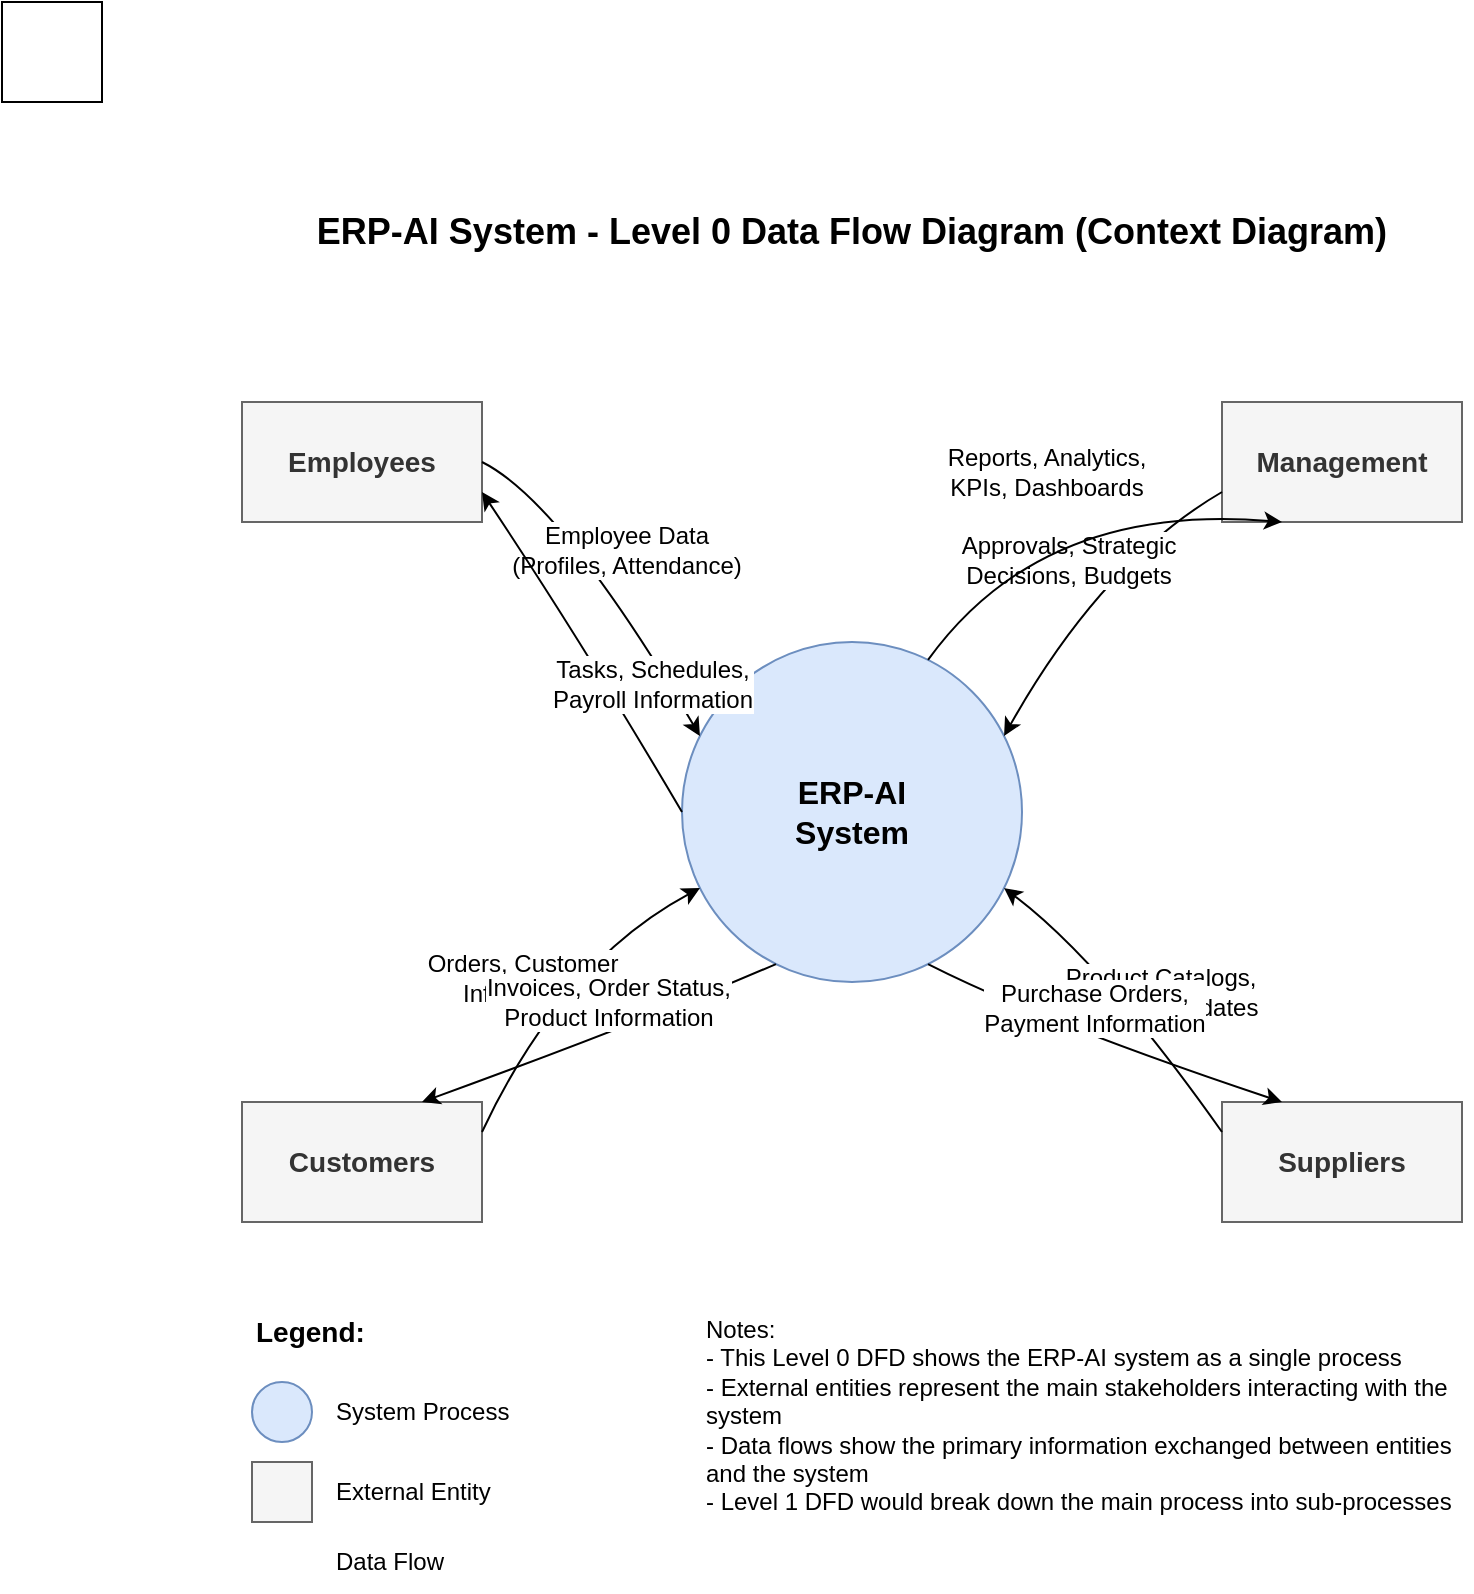 <mxfile>
    <diagram id="ERP-AI-Level0-DFD" name="Level 0 DFD">
        <mxGraphModel dx="1216" dy="737" grid="1" gridSize="10" guides="1" tooltips="1" connect="1" arrows="1" fold="1" page="1" pageScale="1" pageWidth="850" pageHeight="1100" math="0" shadow="0">
            <root>
                <mxCell id="0"/>
                <mxCell id="1" parent="0"/>
                
                <!-- Main ERP-AI System Process (Circle) -->
                <mxCell id="2" value="ERP-AI&#xa;System" style="ellipse;whiteSpace=wrap;html=1;aspect=fixed;fillColor=#dae8fc;strokeColor=#6c8ebf;fontSize=16;fontStyle=1" vertex="1" parent="1">
                    <mxGeometry x="340" y="320" width="170" height="170" as="geometry"/>
                </mxCell>
                
                <!-- External Entities -->
                <!-- Employees -->
                <mxCell id="3" value="Employees" style="rounded=0;whiteSpace=wrap;html=1;fillColor=#f5f5f5;strokeColor=#666666;fontColor=#333333;fontSize=14;fontStyle=1" vertex="1" parent="1">
                    <mxGeometry x="120" y="200" width="120" height="60" as="geometry"/>
                </mxCell>
                
                <!-- Customers -->
                <mxCell id="4" value="Customers" style="rounded=0;whiteSpace=wrap;html=1;fillColor=#f5f5f5;strokeColor=#666666;fontColor=#333333;fontSize=14;fontStyle=1" vertex="1" parent="1">
                    <mxGeometry x="120" y="550" width="120" height="60" as="geometry"/>
                </mxCell>
                
                <!-- Management -->
                <mxCell id="5" value="Management" style="rounded=0;whiteSpace=wrap;html=1;fillColor=#f5f5f5;strokeColor=#666666;fontColor=#333333;fontSize=14;fontStyle=1" vertex="1" parent="1">
                    <mxGeometry x="610" y="200" width="120" height="60" as="geometry"/>
                </mxCell>
                
                <!-- Suppliers -->
                <mxCell id="6" value="Suppliers" style="rounded=0;whiteSpace=wrap;html=1;fillColor=#f5f5f5;strokeColor=#666666;fontColor=#333333;fontSize=14;fontStyle=1" vertex="1" parent="1">
                    <mxGeometry x="610" y="550" width="120" height="60" as="geometry"/>
                </mxCell>
                
                <!-- Data Flows -->
                <!-- Employee to System -->
                <mxCell id="7" value="Employee Data&#xa;(Profiles, Attendance)" style="endArrow=classic;html=1;exitX=1;exitY=0.5;exitDx=0;exitDy=0;entryX=0;entryY=0.25;entryDx=0;entryDy=0;curved=1;fontSize=12;" edge="1" parent="1" source="3" target="2">
                    <mxGeometry x="-0.097" y="15" width="50" height="50" relative="1" as="geometry">
                        <mxPoint x="400" y="390" as="sourcePoint"/>
                        <mxPoint x="450" y="340" as="targetPoint"/>
                        <Array as="points">
                            <mxPoint x="280" y="250"/>
                        </Array>
                        <mxPoint as="offset"/>
                    </mxGeometry>
                </mxCell>
                
                <!-- System to Employee -->
                <mxCell id="8" value="Tasks, Schedules,&#xa;Payroll Information" style="endArrow=classic;html=1;exitX=0;exitY=0.5;exitDx=0;exitDy=0;entryX=1;entryY=0.75;entryDx=0;entryDy=0;curved=1;fontSize=12;" edge="1" parent="1" source="2" target="3">
                    <mxGeometry x="-0.333" y="-20" width="50" height="50" relative="1" as="geometry">
                        <mxPoint x="400" y="390" as="sourcePoint"/>
                        <mxPoint x="450" y="340" as="targetPoint"/>
                        <Array as="points">
                            <mxPoint x="290" y="320"/>
                        </Array>
                        <mxPoint as="offset"/>
                    </mxGeometry>
                </mxCell>
                
                <!-- Customer to System -->
                <mxCell id="9" value="Orders, Customer&#xa;Information" style="endArrow=classic;html=1;exitX=1;exitY=0.25;exitDx=0;exitDy=0;entryX=0;entryY=0.75;entryDx=0;entryDy=0;curved=1;fontSize=12;" edge="1" parent="1" source="4" target="2">
                    <mxGeometry x="-0.097" y="15" width="50" height="50" relative="1" as="geometry">
                        <mxPoint x="400" y="390" as="sourcePoint"/>
                        <mxPoint x="450" y="340" as="targetPoint"/>
                        <Array as="points">
                            <mxPoint x="280" y="480"/>
                        </Array>
                        <mxPoint as="offset"/>
                    </mxGeometry>
                </mxCell>
                
                <!-- System to Customer -->
                <mxCell id="10" value="Invoices, Order Status,&#xa;Product Information" style="endArrow=classic;html=1;exitX=0.25;exitY=1;exitDx=0;exitDy=0;entryX=0.75;entryY=0;entryDx=0;entryDy=0;curved=1;fontSize=12;" edge="1" parent="1" source="2" target="4">
                    <mxGeometry x="-0.097" y="-15" width="50" height="50" relative="1" as="geometry">
                        <mxPoint x="400" y="390" as="sourcePoint"/>
                        <mxPoint x="450" y="340" as="targetPoint"/>
                        <Array as="points">
                            <mxPoint x="320" y="510"/>
                        </Array>
                        <mxPoint as="offset"/>
                    </mxGeometry>
                </mxCell>
                
                <!-- Management to System -->
                <mxCell id="11" value="Approvals, Strategic&#xa;Decisions, Budgets" style="endArrow=classic;html=1;exitX=0;exitY=0.75;exitDx=0;exitDy=0;entryX=1;entryY=0.25;entryDx=0;entryDy=0;curved=1;fontSize=12;" edge="1" parent="1" source="5" target="2">
                    <mxGeometry x="-0.097" y="-15" width="50" height="50" relative="1" as="geometry">
                        <mxPoint x="400" y="390" as="sourcePoint"/>
                        <mxPoint x="450" y="340" as="targetPoint"/>
                        <Array as="points">
                            <mxPoint x="550" y="280"/>
                        </Array>
                        <mxPoint as="offset"/>
                    </mxGeometry>
                </mxCell>
                
                <!-- System to Management -->
                <mxCell id="12" value="Reports, Analytics,&#xa;KPIs, Dashboards" style="endArrow=classic;html=1;exitX=0.75;exitY=0;exitDx=0;exitDy=0;entryX=0.25;entryY=1;entryDx=0;entryDy=0;curved=1;fontSize=12;" edge="1" parent="1" source="2" target="5">
                    <mxGeometry x="-0.097" y="15" width="50" height="50" relative="1" as="geometry">
                        <mxPoint x="400" y="390" as="sourcePoint"/>
                        <mxPoint x="450" y="340" as="targetPoint"/>
                        <Array as="points">
                            <mxPoint x="520" y="250"/>
                        </Array>
                        <mxPoint as="offset"/>
                    </mxGeometry>
                </mxCell>
                
                <!-- Supplier to System -->
                <mxCell id="13" value="Product Catalogs,&#xa;Inventory Updates" style="endArrow=classic;html=1;exitX=0;exitY=0.25;exitDx=0;exitDy=0;entryX=1;entryY=0.75;entryDx=0;entryDy=0;curved=1;fontSize=12;" edge="1" parent="1" source="6" target="2">
                    <mxGeometry x="-0.097" y="-15" width="50" height="50" relative="1" as="geometry">
                        <mxPoint x="400" y="390" as="sourcePoint"/>
                        <mxPoint x="450" y="340" as="targetPoint"/>
                        <Array as="points">
                            <mxPoint x="550" y="480"/>
                        </Array>
                        <mxPoint as="offset"/>
                    </mxGeometry>
                </mxCell>
                
                <!-- System to Supplier -->
                <mxCell id="14" value="Purchase Orders,&#xa;Payment Information" style="endArrow=classic;html=1;exitX=0.75;exitY=1;exitDx=0;exitDy=0;entryX=0.25;entryY=0;entryDx=0;entryDy=0;curved=1;fontSize=12;" edge="1" parent="1" source="2" target="6">
                    <mxGeometry x="-0.097" y="15" width="50" height="50" relative="1" as="geometry">
                        <mxPoint x="400" y="390" as="sourcePoint"/>
                        <mxPoint x="450" y="340" as="targetPoint"/>
                        <Array as="points">
                            <mxPoint x="520" y="510"/>
                        </Array>
                        <mxPoint as="offset"/>
                    </mxGeometry>
                </mxCell>
                
                <!-- Title -->
                <mxCell id="15" value="ERP-AI System - Level 0 Data Flow Diagram (Context Diagram)" style="text;html=1;strokeColor=none;fillColor=none;align=center;verticalAlign=middle;whiteSpace=wrap;rounded=0;fontSize=18;fontStyle=1" vertex="1" parent="1">
                    <mxGeometry x="125" y="100" width="600" height="30" as="geometry"/>
                </mxCell>
                
                <!-- Legend -->
                <mxCell id="16" value="Legend:" style="text;html=1;strokeColor=none;fillColor=none;align=left;verticalAlign=middle;whiteSpace=wrap;rounded=0;fontSize=14;fontStyle=1" vertex="1" parent="1">
                    <mxGeometry x="125" y="650" width="100" height="30" as="geometry"/>
                </mxCell>
                
                <!-- Legend Items -->
                <mxCell id="17" value="" style="ellipse;whiteSpace=wrap;html=1;aspect=fixed;fillColor=#dae8fc;strokeColor=#6c8ebf;" vertex="1" parent="1">
                    <mxGeometry x="125" y="690" width="30" height="30" as="geometry"/>
                </mxCell>
                
                <mxCell id="18" value="System Process" style="text;html=1;strokeColor=none;fillColor=none;align=left;verticalAlign=middle;whiteSpace=wrap;rounded=0;fontSize=12;" vertex="1" parent="1">
                    <mxGeometry x="165" y="690" width="100" height="30" as="geometry"/>
                </mxCell>
                
                <mxCell id="19" value="" style="rounded=0;whiteSpace=wrap;html=1;fillColor=#f5f5f5;strokeColor=#666666;fontColor=#333333;" vertex="1" parent="1">
                    <mxGeometry x="125" y="730" width="30" height="30" as="geometry"/>
                </mxCell>
                
                <mxCell id="20" value="External Entity" style="text;html=1;strokeColor=none;fillColor=none;align=left;verticalAlign=middle;whiteSpace=wrap;rounded=0;fontSize=12;" vertex="1" parent="1">
                    <mxGeometry x="165" y="730" width="100" height="30" as="geometry"/>
                </mxCell>
                
                <mxCell id="21" value="" style="endArrow=classic;html=1;" vertex="1" parent="1">
                    <mxGeometry width="50" height="50" relative="1" as="geometry">
                        <mxPoint x="125" y="780" as="sourcePoint"/>
                        <mxPoint x="155" y="780" as="targetPoint"/>
                    </mxGeometry>
                </mxCell>
                
                <mxCell id="22" value="Data Flow" style="text;html=1;strokeColor=none;fillColor=none;align=left;verticalAlign=middle;whiteSpace=wrap;rounded=0;fontSize=12;" vertex="1" parent="1">
                    <mxGeometry x="165" y="765" width="100" height="30" as="geometry"/>
                </mxCell>
                
                <!-- Notes -->
                <mxCell id="23" value="Notes:&#xa;- This Level 0 DFD shows the ERP-AI system as a single process&#xa;- External entities represent the main stakeholders interacting with the system&#xa;- Data flows show the primary information exchanged between entities and the system&#xa;- Level 1 DFD would break down the main process into sub-processes" style="text;html=1;strokeColor=none;fillColor=none;align=left;verticalAlign=top;whiteSpace=wrap;rounded=0;fontSize=12;" vertex="1" parent="1">
                    <mxGeometry x="350" y="650" width="385" height="80" as="geometry"/>
                </mxCell>
            </root>
        </mxGraphModel>
    </diagram>
</mxfile>
